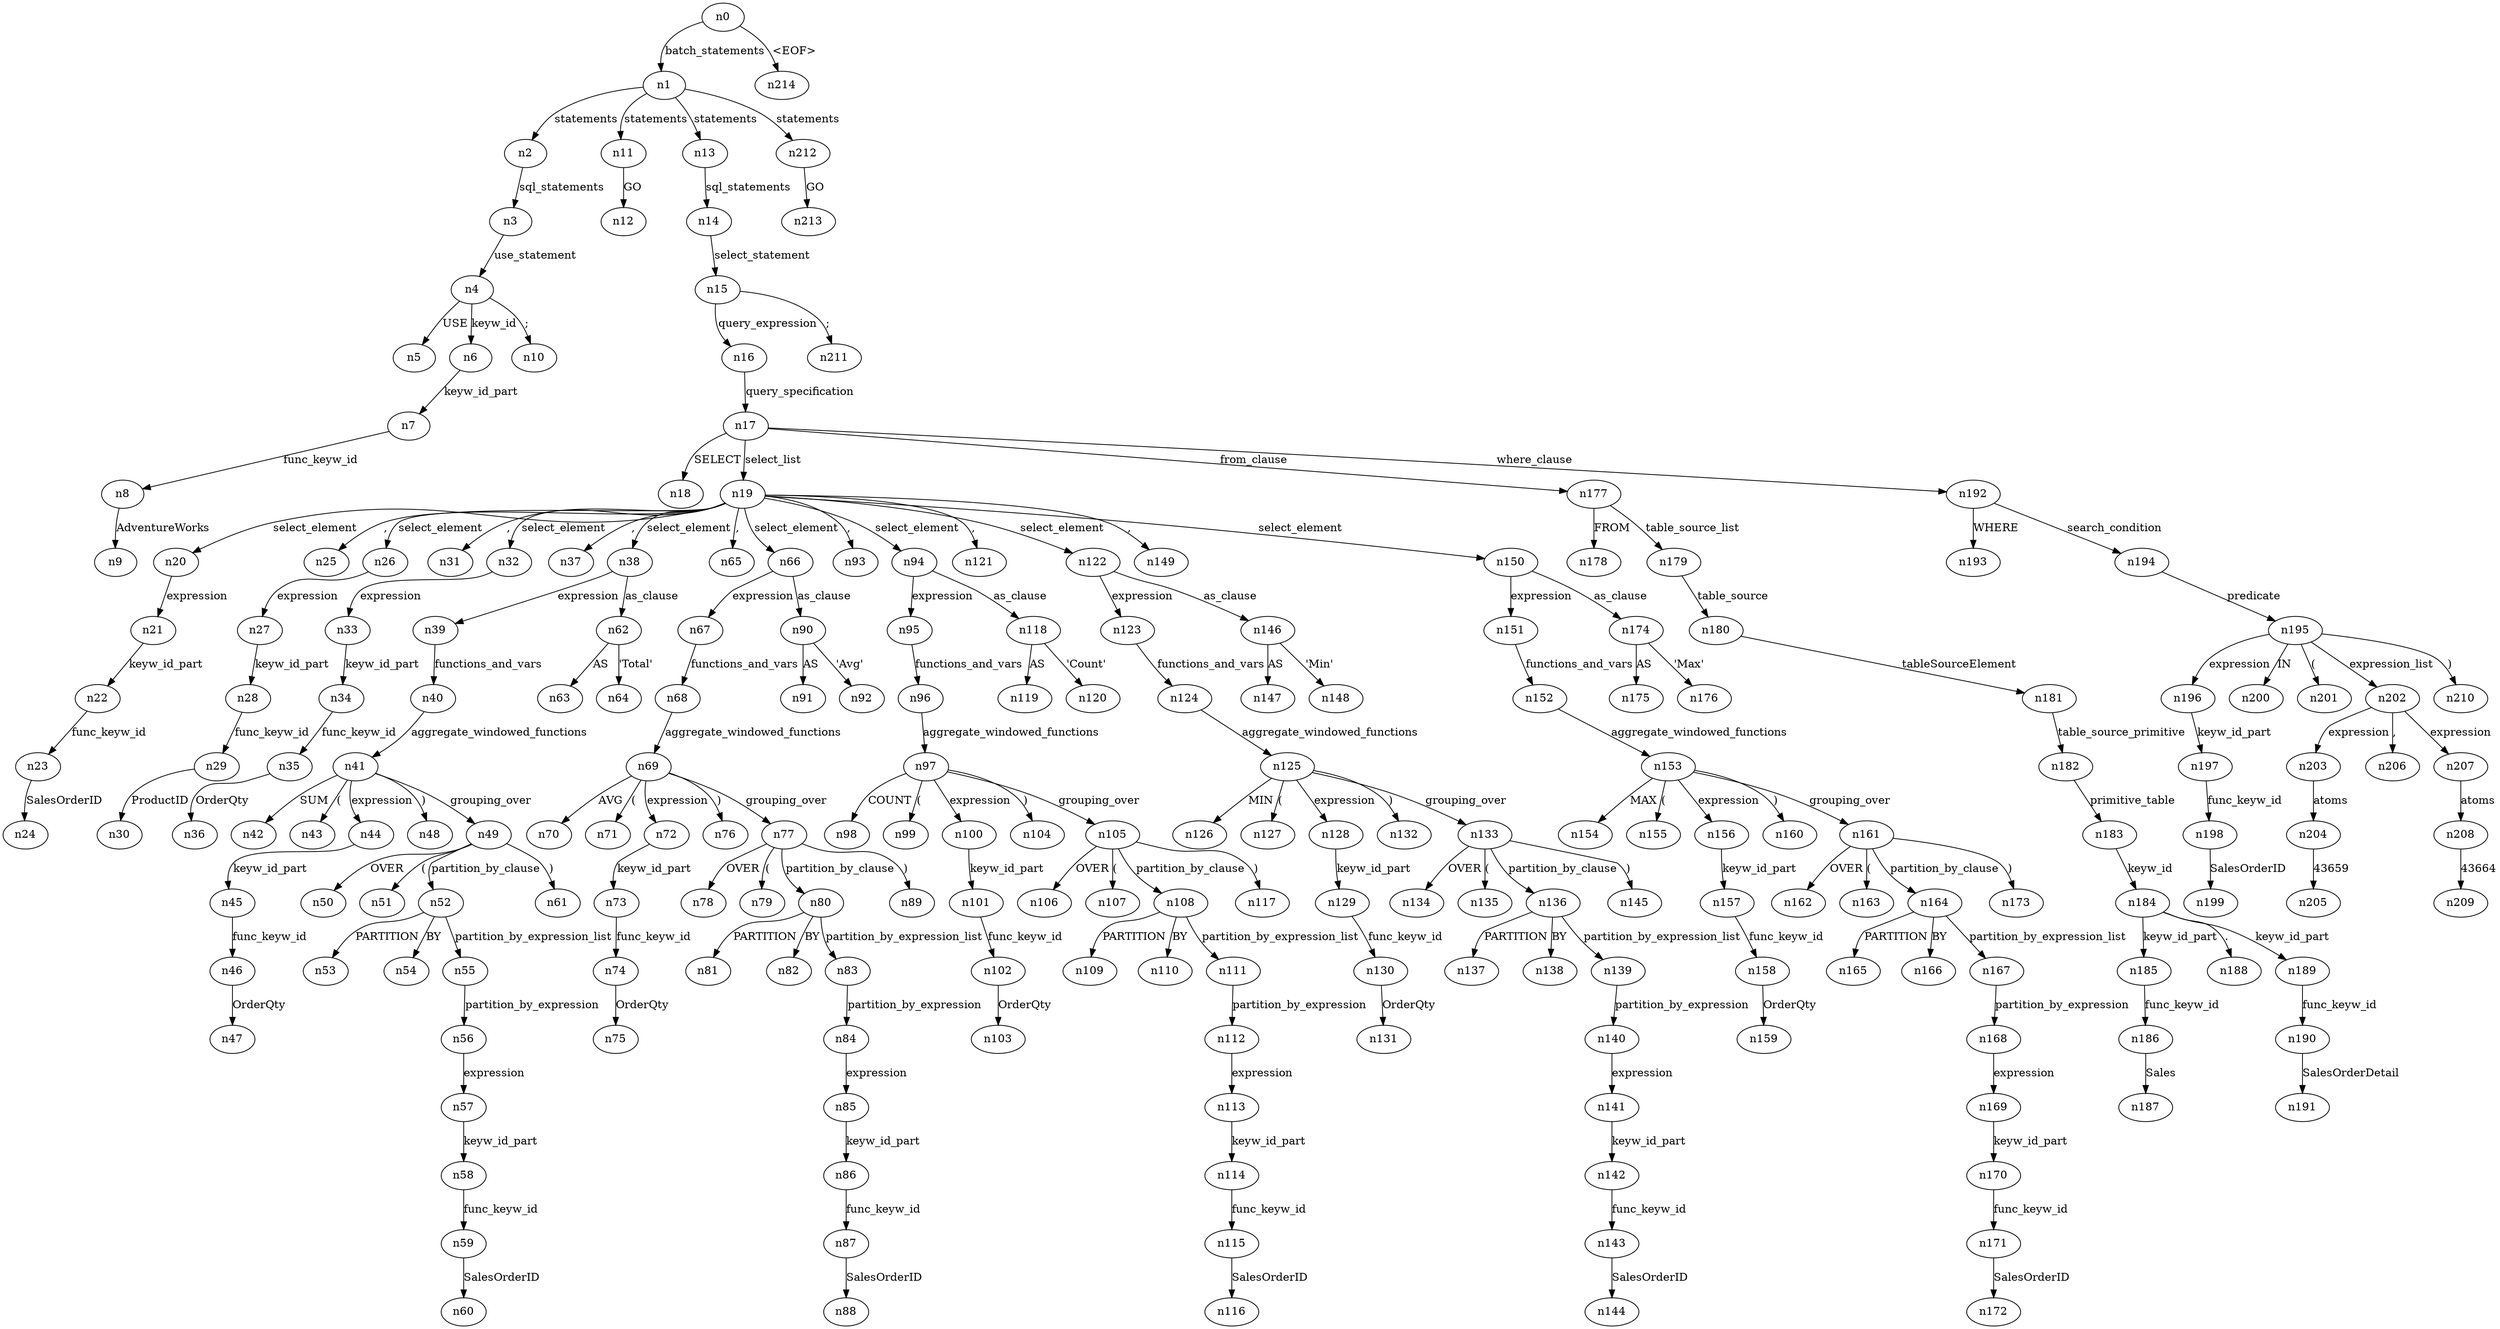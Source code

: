digraph ParseTree {
  n0 -> n1 [label="batch_statements"];
  n1 -> n2 [label="statements"];
  n2 -> n3 [label="sql_statements"];
  n3 -> n4 [label="use_statement"];
  n4 -> n5 [label="USE"];
  n4 -> n6 [label="keyw_id"];
  n6 -> n7 [label="keyw_id_part"];
  n7 -> n8 [label="func_keyw_id"];
  n8 -> n9 [label="AdventureWorks"];
  n4 -> n10 [label=";"];
  n1 -> n11 [label="statements"];
  n11 -> n12 [label="GO"];
  n1 -> n13 [label="statements"];
  n13 -> n14 [label="sql_statements"];
  n14 -> n15 [label="select_statement"];
  n15 -> n16 [label="query_expression"];
  n16 -> n17 [label="query_specification"];
  n17 -> n18 [label="SELECT"];
  n17 -> n19 [label="select_list"];
  n19 -> n20 [label="select_element"];
  n20 -> n21 [label="expression"];
  n21 -> n22 [label="keyw_id_part"];
  n22 -> n23 [label="func_keyw_id"];
  n23 -> n24 [label="SalesOrderID"];
  n19 -> n25 [label=","];
  n19 -> n26 [label="select_element"];
  n26 -> n27 [label="expression"];
  n27 -> n28 [label="keyw_id_part"];
  n28 -> n29 [label="func_keyw_id"];
  n29 -> n30 [label="ProductID"];
  n19 -> n31 [label=","];
  n19 -> n32 [label="select_element"];
  n32 -> n33 [label="expression"];
  n33 -> n34 [label="keyw_id_part"];
  n34 -> n35 [label="func_keyw_id"];
  n35 -> n36 [label="OrderQty"];
  n19 -> n37 [label=","];
  n19 -> n38 [label="select_element"];
  n38 -> n39 [label="expression"];
  n39 -> n40 [label="functions_and_vars"];
  n40 -> n41 [label="aggregate_windowed_functions"];
  n41 -> n42 [label="SUM"];
  n41 -> n43 [label="("];
  n41 -> n44 [label="expression"];
  n44 -> n45 [label="keyw_id_part"];
  n45 -> n46 [label="func_keyw_id"];
  n46 -> n47 [label="OrderQty"];
  n41 -> n48 [label=")"];
  n41 -> n49 [label="grouping_over"];
  n49 -> n50 [label="OVER"];
  n49 -> n51 [label="("];
  n49 -> n52 [label="partition_by_clause"];
  n52 -> n53 [label="PARTITION"];
  n52 -> n54 [label="BY"];
  n52 -> n55 [label="partition_by_expression_list"];
  n55 -> n56 [label="partition_by_expression"];
  n56 -> n57 [label="expression"];
  n57 -> n58 [label="keyw_id_part"];
  n58 -> n59 [label="func_keyw_id"];
  n59 -> n60 [label="SalesOrderID"];
  n49 -> n61 [label=")"];
  n38 -> n62 [label="as_clause"];
  n62 -> n63 [label="AS"];
  n62 -> n64 [label="'Total'"];
  n19 -> n65 [label=","];
  n19 -> n66 [label="select_element"];
  n66 -> n67 [label="expression"];
  n67 -> n68 [label="functions_and_vars"];
  n68 -> n69 [label="aggregate_windowed_functions"];
  n69 -> n70 [label="AVG"];
  n69 -> n71 [label="("];
  n69 -> n72 [label="expression"];
  n72 -> n73 [label="keyw_id_part"];
  n73 -> n74 [label="func_keyw_id"];
  n74 -> n75 [label="OrderQty"];
  n69 -> n76 [label=")"];
  n69 -> n77 [label="grouping_over"];
  n77 -> n78 [label="OVER"];
  n77 -> n79 [label="("];
  n77 -> n80 [label="partition_by_clause"];
  n80 -> n81 [label="PARTITION"];
  n80 -> n82 [label="BY"];
  n80 -> n83 [label="partition_by_expression_list"];
  n83 -> n84 [label="partition_by_expression"];
  n84 -> n85 [label="expression"];
  n85 -> n86 [label="keyw_id_part"];
  n86 -> n87 [label="func_keyw_id"];
  n87 -> n88 [label="SalesOrderID"];
  n77 -> n89 [label=")"];
  n66 -> n90 [label="as_clause"];
  n90 -> n91 [label="AS"];
  n90 -> n92 [label="'Avg'"];
  n19 -> n93 [label=","];
  n19 -> n94 [label="select_element"];
  n94 -> n95 [label="expression"];
  n95 -> n96 [label="functions_and_vars"];
  n96 -> n97 [label="aggregate_windowed_functions"];
  n97 -> n98 [label="COUNT"];
  n97 -> n99 [label="("];
  n97 -> n100 [label="expression"];
  n100 -> n101 [label="keyw_id_part"];
  n101 -> n102 [label="func_keyw_id"];
  n102 -> n103 [label="OrderQty"];
  n97 -> n104 [label=")"];
  n97 -> n105 [label="grouping_over"];
  n105 -> n106 [label="OVER"];
  n105 -> n107 [label="("];
  n105 -> n108 [label="partition_by_clause"];
  n108 -> n109 [label="PARTITION"];
  n108 -> n110 [label="BY"];
  n108 -> n111 [label="partition_by_expression_list"];
  n111 -> n112 [label="partition_by_expression"];
  n112 -> n113 [label="expression"];
  n113 -> n114 [label="keyw_id_part"];
  n114 -> n115 [label="func_keyw_id"];
  n115 -> n116 [label="SalesOrderID"];
  n105 -> n117 [label=")"];
  n94 -> n118 [label="as_clause"];
  n118 -> n119 [label="AS"];
  n118 -> n120 [label="'Count'"];
  n19 -> n121 [label=","];
  n19 -> n122 [label="select_element"];
  n122 -> n123 [label="expression"];
  n123 -> n124 [label="functions_and_vars"];
  n124 -> n125 [label="aggregate_windowed_functions"];
  n125 -> n126 [label="MIN"];
  n125 -> n127 [label="("];
  n125 -> n128 [label="expression"];
  n128 -> n129 [label="keyw_id_part"];
  n129 -> n130 [label="func_keyw_id"];
  n130 -> n131 [label="OrderQty"];
  n125 -> n132 [label=")"];
  n125 -> n133 [label="grouping_over"];
  n133 -> n134 [label="OVER"];
  n133 -> n135 [label="("];
  n133 -> n136 [label="partition_by_clause"];
  n136 -> n137 [label="PARTITION"];
  n136 -> n138 [label="BY"];
  n136 -> n139 [label="partition_by_expression_list"];
  n139 -> n140 [label="partition_by_expression"];
  n140 -> n141 [label="expression"];
  n141 -> n142 [label="keyw_id_part"];
  n142 -> n143 [label="func_keyw_id"];
  n143 -> n144 [label="SalesOrderID"];
  n133 -> n145 [label=")"];
  n122 -> n146 [label="as_clause"];
  n146 -> n147 [label="AS"];
  n146 -> n148 [label="'Min'"];
  n19 -> n149 [label=","];
  n19 -> n150 [label="select_element"];
  n150 -> n151 [label="expression"];
  n151 -> n152 [label="functions_and_vars"];
  n152 -> n153 [label="aggregate_windowed_functions"];
  n153 -> n154 [label="MAX"];
  n153 -> n155 [label="("];
  n153 -> n156 [label="expression"];
  n156 -> n157 [label="keyw_id_part"];
  n157 -> n158 [label="func_keyw_id"];
  n158 -> n159 [label="OrderQty"];
  n153 -> n160 [label=")"];
  n153 -> n161 [label="grouping_over"];
  n161 -> n162 [label="OVER"];
  n161 -> n163 [label="("];
  n161 -> n164 [label="partition_by_clause"];
  n164 -> n165 [label="PARTITION"];
  n164 -> n166 [label="BY"];
  n164 -> n167 [label="partition_by_expression_list"];
  n167 -> n168 [label="partition_by_expression"];
  n168 -> n169 [label="expression"];
  n169 -> n170 [label="keyw_id_part"];
  n170 -> n171 [label="func_keyw_id"];
  n171 -> n172 [label="SalesOrderID"];
  n161 -> n173 [label=")"];
  n150 -> n174 [label="as_clause"];
  n174 -> n175 [label="AS"];
  n174 -> n176 [label="'Max'"];
  n17 -> n177 [label="from_clause"];
  n177 -> n178 [label="FROM"];
  n177 -> n179 [label="table_source_list"];
  n179 -> n180 [label="table_source"];
  n180 -> n181 [label="tableSourceElement"];
  n181 -> n182 [label="table_source_primitive"];
  n182 -> n183 [label="primitive_table"];
  n183 -> n184 [label="keyw_id"];
  n184 -> n185 [label="keyw_id_part"];
  n185 -> n186 [label="func_keyw_id"];
  n186 -> n187 [label="Sales"];
  n184 -> n188 [label="."];
  n184 -> n189 [label="keyw_id_part"];
  n189 -> n190 [label="func_keyw_id"];
  n190 -> n191 [label="SalesOrderDetail"];
  n17 -> n192 [label="where_clause"];
  n192 -> n193 [label="WHERE"];
  n192 -> n194 [label="search_condition"];
  n194 -> n195 [label="predicate"];
  n195 -> n196 [label="expression"];
  n196 -> n197 [label="keyw_id_part"];
  n197 -> n198 [label="func_keyw_id"];
  n198 -> n199 [label="SalesOrderID"];
  n195 -> n200 [label="IN"];
  n195 -> n201 [label="("];
  n195 -> n202 [label="expression_list"];
  n202 -> n203 [label="expression"];
  n203 -> n204 [label="atoms"];
  n204 -> n205 [label="43659"];
  n202 -> n206 [label=","];
  n202 -> n207 [label="expression"];
  n207 -> n208 [label="atoms"];
  n208 -> n209 [label="43664"];
  n195 -> n210 [label=")"];
  n15 -> n211 [label=";"];
  n1 -> n212 [label="statements"];
  n212 -> n213 [label="GO"];
  n0 -> n214 [label="<EOF>"];
}
